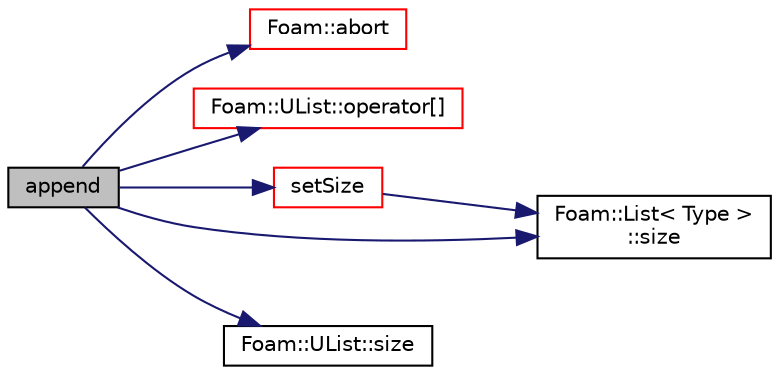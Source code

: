 digraph "append"
{
  bgcolor="transparent";
  edge [fontname="Helvetica",fontsize="10",labelfontname="Helvetica",labelfontsize="10"];
  node [fontname="Helvetica",fontsize="10",shape=record];
  rankdir="LR";
  Node1 [label="append",height=0.2,width=0.4,color="black", fillcolor="grey75", style="filled", fontcolor="black"];
  Node1 -> Node2 [color="midnightblue",fontsize="10",style="solid",fontname="Helvetica"];
  Node2 [label="Foam::abort",height=0.2,width=0.4,color="red",URL="$a10758.html#a447107a607d03e417307c203fa5fb44b"];
  Node1 -> Node3 [color="midnightblue",fontsize="10",style="solid",fontname="Helvetica"];
  Node3 [label="Foam::UList::operator[]",height=0.2,width=0.4,color="red",URL="$a02749.html#a851e28f7788bbc82f5a4aa9f0efdefe4",tooltip="Return element of UList. "];
  Node1 -> Node4 [color="midnightblue",fontsize="10",style="solid",fontname="Helvetica"];
  Node4 [label="setSize",height=0.2,width=0.4,color="red",URL="$a00597.html#aedb985ffeaf1bdbfeccc2a8730405703",tooltip="Alter the addressed list size. "];
  Node4 -> Node5 [color="midnightblue",fontsize="10",style="solid",fontname="Helvetica"];
  Node5 [label="Foam::List\< Type \>\l::size",height=0.2,width=0.4,color="black",URL="$a01366.html#a723361dc2020160f5492e8fe2d09fa44",tooltip="Return the number of elements in the UList. "];
  Node1 -> Node5 [color="midnightblue",fontsize="10",style="solid",fontname="Helvetica"];
  Node1 -> Node6 [color="midnightblue",fontsize="10",style="solid",fontname="Helvetica"];
  Node6 [label="Foam::UList::size",height=0.2,width=0.4,color="black",URL="$a02749.html#a723361dc2020160f5492e8fe2d09fa44",tooltip="Return the number of elements in the UList. "];
}
